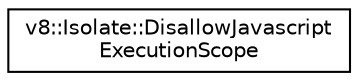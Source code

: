 digraph "Graphical Class Hierarchy"
{
  edge [fontname="Helvetica",fontsize="10",labelfontname="Helvetica",labelfontsize="10"];
  node [fontname="Helvetica",fontsize="10",shape=record];
  rankdir="LR";
  Node1 [label="v8::Isolate::DisallowJavascript\lExecutionScope",height=0.2,width=0.4,color="black", fillcolor="white", style="filled",URL="$classv8_1_1Isolate_1_1DisallowJavascriptExecutionScope.html"];
}
